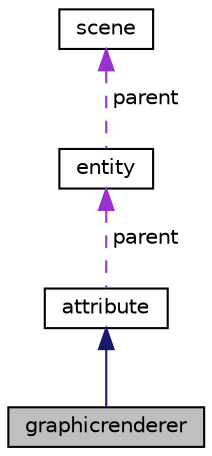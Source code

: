digraph "graphicrenderer"
{
 // INTERACTIVE_SVG=YES
  edge [fontname="Helvetica",fontsize="10",labelfontname="Helvetica",labelfontsize="10"];
  node [fontname="Helvetica",fontsize="10",shape=record];
  Node2 [label="graphicrenderer",height=0.2,width=0.4,color="black", fillcolor="grey75", style="filled", fontcolor="black"];
  Node3 -> Node2 [dir="back",color="midnightblue",fontsize="10",style="solid",fontname="Helvetica"];
  Node3 [label="attribute",height=0.2,width=0.4,color="black", fillcolor="white", style="filled",URL="$classattribute.html",tooltip="Class designed to be attached to entities in order to characterize them and give them particular beha..."];
  Node4 -> Node3 [dir="back",color="darkorchid3",fontsize="10",style="dashed",label=" parent" ,fontname="Helvetica"];
  Node4 [label="entity",height=0.2,width=0.4,color="black", fillcolor="white", style="filled",URL="$classentity.html",tooltip="The smallest part of a scene and the class that fills the great majority of most of scenes..."];
  Node5 -> Node4 [dir="back",color="darkorchid3",fontsize="10",style="dashed",label=" parent" ,fontname="Helvetica"];
  Node5 [label="scene",height=0.2,width=0.4,color="black", fillcolor="white", style="filled",URL="$classscene.html",tooltip="One of the main components of the game, contains entities and is played once at a time..."];
}
